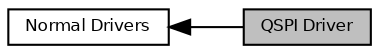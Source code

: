 digraph "QSPI Driver"
{
  bgcolor="transparent";
  edge [fontname="Helvetica",fontsize="8",labelfontname="Helvetica",labelfontsize="8"];
  node [fontname="Helvetica",fontsize="8",shape=record];
  rankdir=LR;
  Node0 [label="QSPI Driver",height=0.2,width=0.4,color="black", fillcolor="grey75", style="filled", fontcolor="black"];
  Node1 [label="Normal Drivers",height=0.2,width=0.4,color="black",URL="$group___h_a_l___n_o_r_m_a_l___d_r_i_v_e_r_s.html",tooltip="HAL Normal Drivers. "];
  Node1->Node0 [shape=plaintext, dir="back", style="solid"];
}
